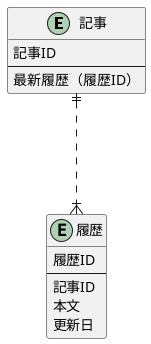 @startuml

entity 記事 {
  記事ID
  --
  最新履歴（履歴ID）
}

entity 履歴 {
  履歴ID
  --
  記事ID
  本文
  更新日
}

記事 ||...|{ 履歴

@enduml
